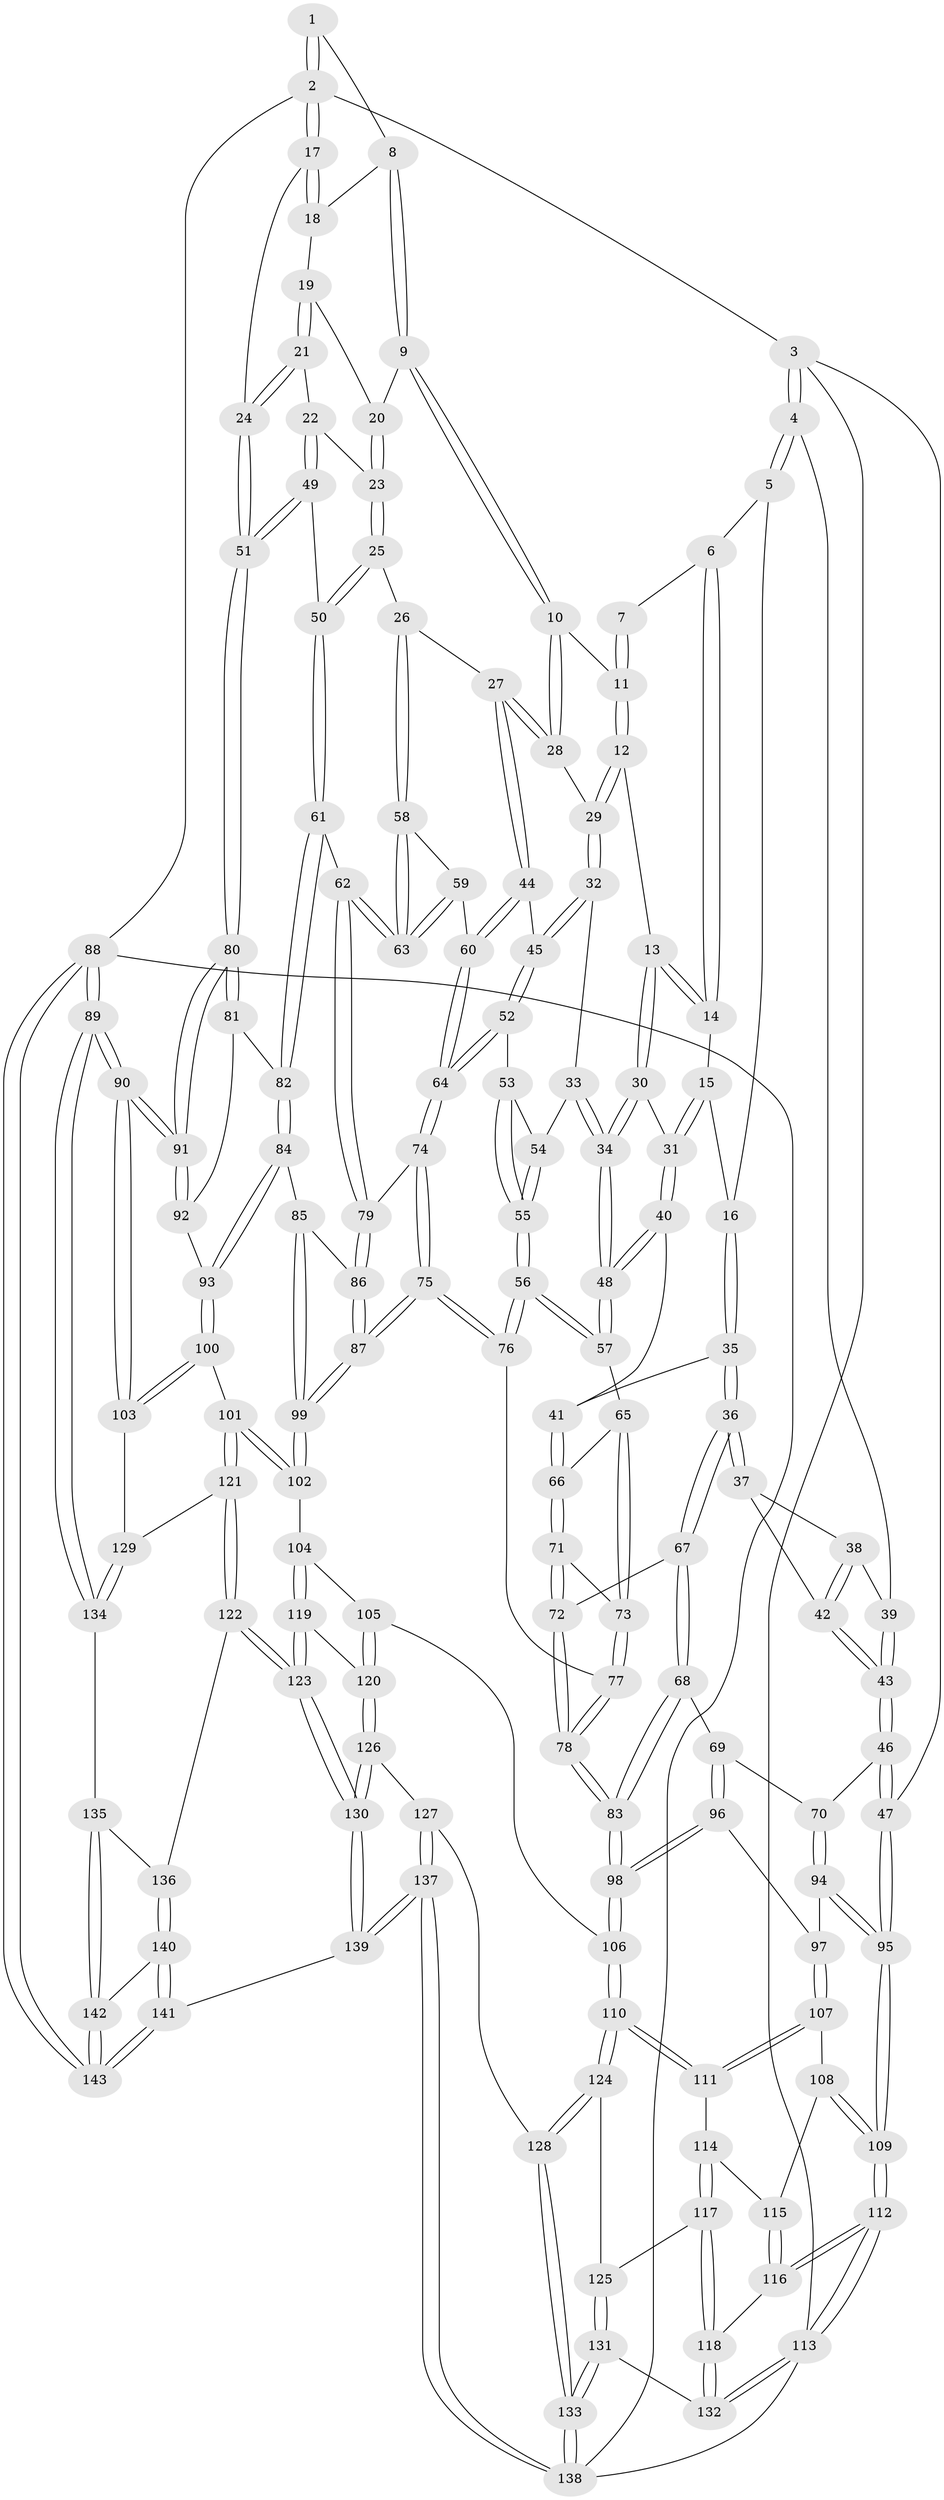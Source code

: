 // Generated by graph-tools (version 1.1) at 2025/11/02/27/25 16:11:59]
// undirected, 143 vertices, 354 edges
graph export_dot {
graph [start="1"]
  node [color=gray90,style=filled];
  1 [pos="+0.9214447636458264+0"];
  2 [pos="+1+0"];
  3 [pos="+0+0"];
  4 [pos="+0+0"];
  5 [pos="+0.2035442564902273+0"];
  6 [pos="+0.5095006671917598+0"];
  7 [pos="+0.7097499377825933+0"];
  8 [pos="+0.7991940100164511+0.07261025059325175"];
  9 [pos="+0.7709030394768166+0.09873075152159687"];
  10 [pos="+0.7504621284301465+0.10301856397129737"];
  11 [pos="+0.7111422147535961+0.002694946096576453"];
  12 [pos="+0.5676442424335688+0.09828989378268199"];
  13 [pos="+0.5593181964921479+0.09482202578040619"];
  14 [pos="+0.5529849860793025+0.08663923189205781"];
  15 [pos="+0.3929383074953652+0.10722111804641225"];
  16 [pos="+0.35768521084531446+0.10220078915749815"];
  17 [pos="+1+0"];
  18 [pos="+0.9039650693140526+0.053681041153439996"];
  19 [pos="+0.8719560976968357+0.12953108910635128"];
  20 [pos="+0.8243017870168553+0.1257757986576477"];
  21 [pos="+0.9117937967611095+0.18761969949714113"];
  22 [pos="+0.8878901028640063+0.21266049616862762"];
  23 [pos="+0.8389011173292098+0.21532266759018623"];
  24 [pos="+1+0.09973388450449926"];
  25 [pos="+0.7804483868535891+0.23777513864587702"];
  26 [pos="+0.7780237559315073+0.23792231959466503"];
  27 [pos="+0.7777296229003158+0.23783297364184244"];
  28 [pos="+0.7310056414827107+0.130025242077665"];
  29 [pos="+0.6365998444762028+0.15010031433095394"];
  30 [pos="+0.5066544864106924+0.19208024556335662"];
  31 [pos="+0.48158278143311894+0.20492865324319823"];
  32 [pos="+0.63082126644062+0.22006207106098222"];
  33 [pos="+0.6078732855800656+0.24491072733323388"];
  34 [pos="+0.5766398580387552+0.26954572653961245"];
  35 [pos="+0.3186769010241582+0.21977305425406168"];
  36 [pos="+0.3032894662431673+0.2312531172465115"];
  37 [pos="+0.25910851116438854+0.21827923525697365"];
  38 [pos="+0.03808272615810699+0"];
  39 [pos="+0+0"];
  40 [pos="+0.45125858444446887+0.24392309292624254"];
  41 [pos="+0.43348980119839864+0.2556088030603948"];
  42 [pos="+0.13551854662717797+0.2529734670732345"];
  43 [pos="+0.06940051872134048+0.365247817204875"];
  44 [pos="+0.7364978189927408+0.26591235718792056"];
  45 [pos="+0.7025379366107625+0.27095792794513135"];
  46 [pos="+0.06307498423002011+0.38301419511384655"];
  47 [pos="+0+0.4372512364463261"];
  48 [pos="+0.5671279697712647+0.29222109294977006"];
  49 [pos="+0.9012138731545769+0.28680000696638597"];
  50 [pos="+0.8922275273078574+0.33007004186808847"];
  51 [pos="+1+0.13001456342469542"];
  52 [pos="+0.6769417851978404+0.319024099350238"];
  53 [pos="+0.6757741254891919+0.31998632826855"];
  54 [pos="+0.6392717943777185+0.2878555416100304"];
  55 [pos="+0.631252239717239+0.37419311425851476"];
  56 [pos="+0.5872941146125068+0.43157091803720216"];
  57 [pos="+0.566157529940355+0.30212839516948714"];
  58 [pos="+0.7810818654360737+0.25011673545432916"];
  59 [pos="+0.7903174064549899+0.31717504835666716"];
  60 [pos="+0.7480380326121034+0.35713943395494974"];
  61 [pos="+0.8986233664907795+0.38530450851595727"];
  62 [pos="+0.8798162486558471+0.38970746398550277"];
  63 [pos="+0.8515146731332203+0.36311847112055134"];
  64 [pos="+0.7480319735743677+0.35716863117089287"];
  65 [pos="+0.4638557978731936+0.3042310601774664"];
  66 [pos="+0.44236041024193623+0.2897997842756323"];
  67 [pos="+0.2943114131451491+0.3142726714748768"];
  68 [pos="+0.28283689308871246+0.340953933173465"];
  69 [pos="+0.17882492362203647+0.4251276749918559"];
  70 [pos="+0.15145831021024497+0.41880743686167626"];
  71 [pos="+0.42069604920431236+0.3395189538937409"];
  72 [pos="+0.41547327530351447+0.35049268804031675"];
  73 [pos="+0.48854663352155064+0.3485054378391825"];
  74 [pos="+0.7519673612281641+0.38520010861763104"];
  75 [pos="+0.5865448883616419+0.4821088312566245"];
  76 [pos="+0.580582997896591+0.47859142177140446"];
  77 [pos="+0.5695246689734916+0.4795439413653225"];
  78 [pos="+0.4559681870245997+0.5051278056822351"];
  79 [pos="+0.838046625501568+0.4106008841306867"];
  80 [pos="+1+0.3945163303228362"];
  81 [pos="+0.9619847185722932+0.40366207614386634"];
  82 [pos="+0.909072454007488+0.38972520274181544"];
  83 [pos="+0.45328044110878973+0.5065949808611353"];
  84 [pos="+0.8711934862424223+0.5415892681784092"];
  85 [pos="+0.8158616973235836+0.5149853495299753"];
  86 [pos="+0.8122551924703065+0.4698908064772997"];
  87 [pos="+0.5881747210693697+0.48397007994061003"];
  88 [pos="+1+1"];
  89 [pos="+1+1"];
  90 [pos="+1+0.7831855275318728"];
  91 [pos="+1+0.5222110120254269"];
  92 [pos="+0.9124534665432629+0.5667653851310422"];
  93 [pos="+0.9036374348987904+0.5734194098349054"];
  94 [pos="+0.11386406265235342+0.5688420882536986"];
  95 [pos="+0+0.5492696808043609"];
  96 [pos="+0.24918065289441374+0.5256811915788903"];
  97 [pos="+0.15891738752286802+0.6204871838639645"];
  98 [pos="+0.37944854019047985+0.5802788762262909"];
  99 [pos="+0.6882132357757568+0.6441757218354729"];
  100 [pos="+0.8956253392223126+0.6111564672574596"];
  101 [pos="+0.7538076517409501+0.6982491690798872"];
  102 [pos="+0.6933116555503626+0.6638713261160535"];
  103 [pos="+1+0.752789749330945"];
  104 [pos="+0.6505397529203976+0.7000328103968859"];
  105 [pos="+0.42116678866047563+0.705411999436801"];
  106 [pos="+0.3756957309252862+0.6830840323973326"];
  107 [pos="+0.15056203826473175+0.6454697430780063"];
  108 [pos="+0.12655276981525207+0.6785831967301967"];
  109 [pos="+0+0.5935777503988499"];
  110 [pos="+0.3732397739544394+0.6858620270628871"];
  111 [pos="+0.3700147849052861+0.6870135691856755"];
  112 [pos="+0+0.7713489733780727"];
  113 [pos="+0+0.8987274104569071"];
  114 [pos="+0.2528918492028162+0.7503590860560587"];
  115 [pos="+0.14330626977538594+0.7307828341415507"];
  116 [pos="+0.12070430646813009+0.7783190598026212"];
  117 [pos="+0.24279298090218124+0.8186376877178995"];
  118 [pos="+0.13433756064789454+0.8955943002063304"];
  119 [pos="+0.6010142763153992+0.8047662391706404"];
  120 [pos="+0.493522027222517+0.8030154480891417"];
  121 [pos="+0.8041555827094439+0.7769878237067954"];
  122 [pos="+0.6429863647735995+0.8971876313983721"];
  123 [pos="+0.6123384215503471+0.8982552441286981"];
  124 [pos="+0.36451144588547324+0.8442047123577031"];
  125 [pos="+0.29820746977152557+0.8720825941829047"];
  126 [pos="+0.4743288759409562+0.8739147174481928"];
  127 [pos="+0.416927234628394+0.8876168571018948"];
  128 [pos="+0.38274345801321435+0.8657391546375609"];
  129 [pos="+0.8242087116270556+0.7965099366974273"];
  130 [pos="+0.5759848549894819+0.9493383817780605"];
  131 [pos="+0.2122916119977124+1"];
  132 [pos="+0.1304595398470998+0.9110658860083062"];
  133 [pos="+0.24173139113145373+1"];
  134 [pos="+0.8257045036281052+0.8437186260787088"];
  135 [pos="+0.8160994303563243+0.9013029714707429"];
  136 [pos="+0.7138188113727004+0.9245117528849863"];
  137 [pos="+0.42352871237807693+1"];
  138 [pos="+0.2677485393543168+1"];
  139 [pos="+0.5456266456072255+1"];
  140 [pos="+0.7113573917882131+0.9760817597606423"];
  141 [pos="+0.5991090526619343+1"];
  142 [pos="+0.8368680834408105+0.9728284224553406"];
  143 [pos="+0.998122132535511+1"];
  1 -- 2;
  1 -- 2;
  1 -- 8;
  2 -- 3;
  2 -- 17;
  2 -- 17;
  2 -- 88;
  3 -- 4;
  3 -- 4;
  3 -- 47;
  3 -- 113;
  4 -- 5;
  4 -- 5;
  4 -- 39;
  5 -- 6;
  5 -- 16;
  6 -- 7;
  6 -- 14;
  6 -- 14;
  7 -- 11;
  7 -- 11;
  8 -- 9;
  8 -- 9;
  8 -- 18;
  9 -- 10;
  9 -- 10;
  9 -- 20;
  10 -- 11;
  10 -- 28;
  10 -- 28;
  11 -- 12;
  11 -- 12;
  12 -- 13;
  12 -- 29;
  12 -- 29;
  13 -- 14;
  13 -- 14;
  13 -- 30;
  13 -- 30;
  14 -- 15;
  15 -- 16;
  15 -- 31;
  15 -- 31;
  16 -- 35;
  16 -- 35;
  17 -- 18;
  17 -- 18;
  17 -- 24;
  18 -- 19;
  19 -- 20;
  19 -- 21;
  19 -- 21;
  20 -- 23;
  20 -- 23;
  21 -- 22;
  21 -- 24;
  21 -- 24;
  22 -- 23;
  22 -- 49;
  22 -- 49;
  23 -- 25;
  23 -- 25;
  24 -- 51;
  24 -- 51;
  25 -- 26;
  25 -- 50;
  25 -- 50;
  26 -- 27;
  26 -- 58;
  26 -- 58;
  27 -- 28;
  27 -- 28;
  27 -- 44;
  27 -- 44;
  28 -- 29;
  29 -- 32;
  29 -- 32;
  30 -- 31;
  30 -- 34;
  30 -- 34;
  31 -- 40;
  31 -- 40;
  32 -- 33;
  32 -- 45;
  32 -- 45;
  33 -- 34;
  33 -- 34;
  33 -- 54;
  34 -- 48;
  34 -- 48;
  35 -- 36;
  35 -- 36;
  35 -- 41;
  36 -- 37;
  36 -- 37;
  36 -- 67;
  36 -- 67;
  37 -- 38;
  37 -- 42;
  38 -- 39;
  38 -- 42;
  38 -- 42;
  39 -- 43;
  39 -- 43;
  40 -- 41;
  40 -- 48;
  40 -- 48;
  41 -- 66;
  41 -- 66;
  42 -- 43;
  42 -- 43;
  43 -- 46;
  43 -- 46;
  44 -- 45;
  44 -- 60;
  44 -- 60;
  45 -- 52;
  45 -- 52;
  46 -- 47;
  46 -- 47;
  46 -- 70;
  47 -- 95;
  47 -- 95;
  48 -- 57;
  48 -- 57;
  49 -- 50;
  49 -- 51;
  49 -- 51;
  50 -- 61;
  50 -- 61;
  51 -- 80;
  51 -- 80;
  52 -- 53;
  52 -- 64;
  52 -- 64;
  53 -- 54;
  53 -- 55;
  53 -- 55;
  54 -- 55;
  54 -- 55;
  55 -- 56;
  55 -- 56;
  56 -- 57;
  56 -- 57;
  56 -- 76;
  56 -- 76;
  57 -- 65;
  58 -- 59;
  58 -- 63;
  58 -- 63;
  59 -- 60;
  59 -- 63;
  59 -- 63;
  60 -- 64;
  60 -- 64;
  61 -- 62;
  61 -- 82;
  61 -- 82;
  62 -- 63;
  62 -- 63;
  62 -- 79;
  62 -- 79;
  64 -- 74;
  64 -- 74;
  65 -- 66;
  65 -- 73;
  65 -- 73;
  66 -- 71;
  66 -- 71;
  67 -- 68;
  67 -- 68;
  67 -- 72;
  68 -- 69;
  68 -- 83;
  68 -- 83;
  69 -- 70;
  69 -- 96;
  69 -- 96;
  70 -- 94;
  70 -- 94;
  71 -- 72;
  71 -- 72;
  71 -- 73;
  72 -- 78;
  72 -- 78;
  73 -- 77;
  73 -- 77;
  74 -- 75;
  74 -- 75;
  74 -- 79;
  75 -- 76;
  75 -- 76;
  75 -- 87;
  75 -- 87;
  76 -- 77;
  77 -- 78;
  77 -- 78;
  78 -- 83;
  78 -- 83;
  79 -- 86;
  79 -- 86;
  80 -- 81;
  80 -- 81;
  80 -- 91;
  80 -- 91;
  81 -- 82;
  81 -- 92;
  82 -- 84;
  82 -- 84;
  83 -- 98;
  83 -- 98;
  84 -- 85;
  84 -- 93;
  84 -- 93;
  85 -- 86;
  85 -- 99;
  85 -- 99;
  86 -- 87;
  86 -- 87;
  87 -- 99;
  87 -- 99;
  88 -- 89;
  88 -- 89;
  88 -- 143;
  88 -- 143;
  88 -- 138;
  89 -- 90;
  89 -- 90;
  89 -- 134;
  89 -- 134;
  90 -- 91;
  90 -- 91;
  90 -- 103;
  90 -- 103;
  91 -- 92;
  91 -- 92;
  92 -- 93;
  93 -- 100;
  93 -- 100;
  94 -- 95;
  94 -- 95;
  94 -- 97;
  95 -- 109;
  95 -- 109;
  96 -- 97;
  96 -- 98;
  96 -- 98;
  97 -- 107;
  97 -- 107;
  98 -- 106;
  98 -- 106;
  99 -- 102;
  99 -- 102;
  100 -- 101;
  100 -- 103;
  100 -- 103;
  101 -- 102;
  101 -- 102;
  101 -- 121;
  101 -- 121;
  102 -- 104;
  103 -- 129;
  104 -- 105;
  104 -- 119;
  104 -- 119;
  105 -- 106;
  105 -- 120;
  105 -- 120;
  106 -- 110;
  106 -- 110;
  107 -- 108;
  107 -- 111;
  107 -- 111;
  108 -- 109;
  108 -- 109;
  108 -- 115;
  109 -- 112;
  109 -- 112;
  110 -- 111;
  110 -- 111;
  110 -- 124;
  110 -- 124;
  111 -- 114;
  112 -- 113;
  112 -- 113;
  112 -- 116;
  112 -- 116;
  113 -- 132;
  113 -- 132;
  113 -- 138;
  114 -- 115;
  114 -- 117;
  114 -- 117;
  115 -- 116;
  115 -- 116;
  116 -- 118;
  117 -- 118;
  117 -- 118;
  117 -- 125;
  118 -- 132;
  118 -- 132;
  119 -- 120;
  119 -- 123;
  119 -- 123;
  120 -- 126;
  120 -- 126;
  121 -- 122;
  121 -- 122;
  121 -- 129;
  122 -- 123;
  122 -- 123;
  122 -- 136;
  123 -- 130;
  123 -- 130;
  124 -- 125;
  124 -- 128;
  124 -- 128;
  125 -- 131;
  125 -- 131;
  126 -- 127;
  126 -- 130;
  126 -- 130;
  127 -- 128;
  127 -- 137;
  127 -- 137;
  128 -- 133;
  128 -- 133;
  129 -- 134;
  129 -- 134;
  130 -- 139;
  130 -- 139;
  131 -- 132;
  131 -- 133;
  131 -- 133;
  133 -- 138;
  133 -- 138;
  134 -- 135;
  135 -- 136;
  135 -- 142;
  135 -- 142;
  136 -- 140;
  136 -- 140;
  137 -- 138;
  137 -- 138;
  137 -- 139;
  137 -- 139;
  139 -- 141;
  140 -- 141;
  140 -- 141;
  140 -- 142;
  141 -- 143;
  141 -- 143;
  142 -- 143;
  142 -- 143;
}
